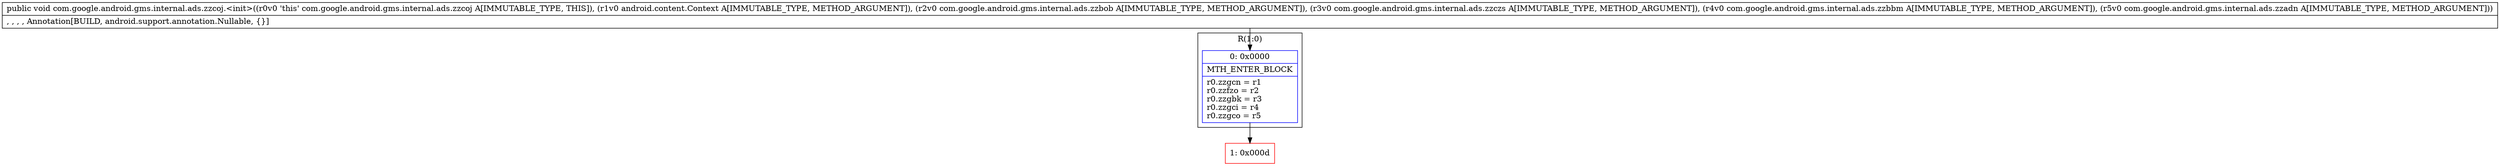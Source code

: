 digraph "CFG forcom.google.android.gms.internal.ads.zzcoj.\<init\>(Landroid\/content\/Context;Lcom\/google\/android\/gms\/internal\/ads\/zzbob;Lcom\/google\/android\/gms\/internal\/ads\/zzczs;Lcom\/google\/android\/gms\/internal\/ads\/zzbbm;Lcom\/google\/android\/gms\/internal\/ads\/zzadn;)V" {
subgraph cluster_Region_1408631892 {
label = "R(1:0)";
node [shape=record,color=blue];
Node_0 [shape=record,label="{0\:\ 0x0000|MTH_ENTER_BLOCK\l|r0.zzgcn = r1\lr0.zzfzo = r2\lr0.zzgbk = r3\lr0.zzgci = r4\lr0.zzgco = r5\l}"];
}
Node_1 [shape=record,color=red,label="{1\:\ 0x000d}"];
MethodNode[shape=record,label="{public void com.google.android.gms.internal.ads.zzcoj.\<init\>((r0v0 'this' com.google.android.gms.internal.ads.zzcoj A[IMMUTABLE_TYPE, THIS]), (r1v0 android.content.Context A[IMMUTABLE_TYPE, METHOD_ARGUMENT]), (r2v0 com.google.android.gms.internal.ads.zzbob A[IMMUTABLE_TYPE, METHOD_ARGUMENT]), (r3v0 com.google.android.gms.internal.ads.zzczs A[IMMUTABLE_TYPE, METHOD_ARGUMENT]), (r4v0 com.google.android.gms.internal.ads.zzbbm A[IMMUTABLE_TYPE, METHOD_ARGUMENT]), (r5v0 com.google.android.gms.internal.ads.zzadn A[IMMUTABLE_TYPE, METHOD_ARGUMENT]))  | , , , , Annotation[BUILD, android.support.annotation.Nullable, \{\}]\l}"];
MethodNode -> Node_0;
Node_0 -> Node_1;
}

